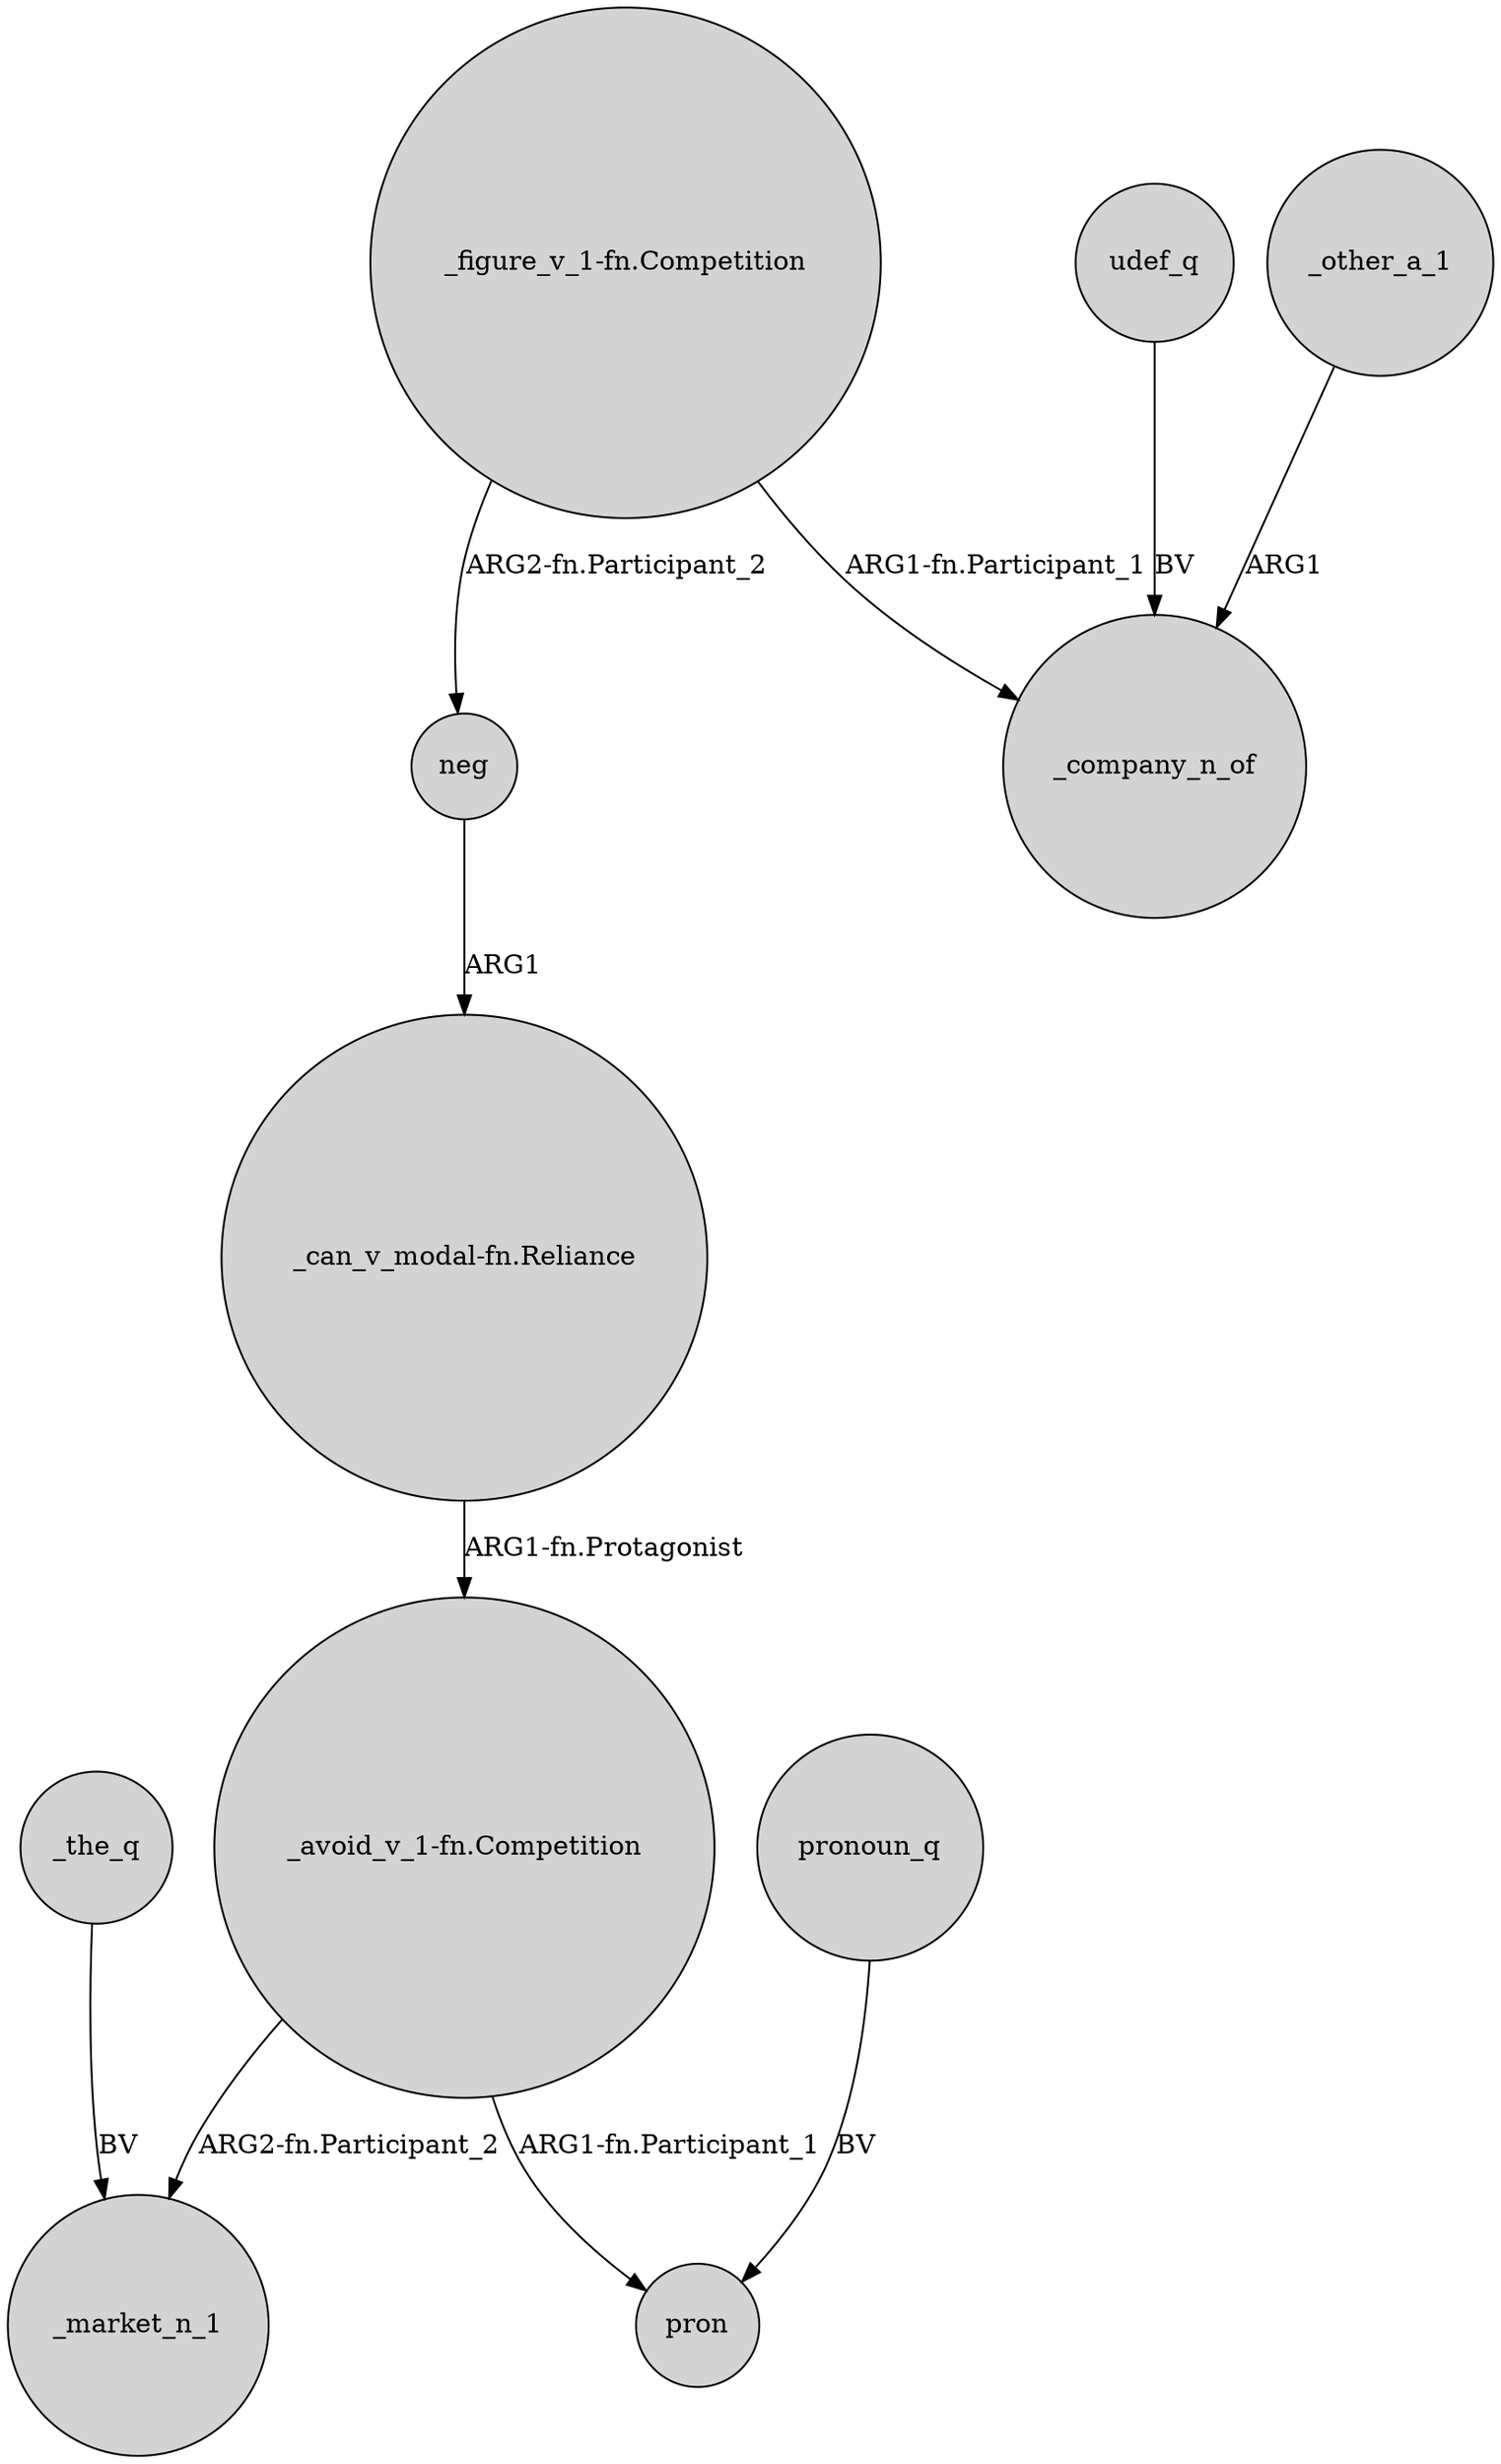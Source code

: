 digraph {
	node [shape=circle style=filled]
	"_figure_v_1-fn.Competition" -> _company_n_of [label="ARG1-fn.Participant_1"]
	neg -> "_can_v_modal-fn.Reliance" [label=ARG1]
	"_can_v_modal-fn.Reliance" -> "_avoid_v_1-fn.Competition" [label="ARG1-fn.Protagonist"]
	udef_q -> _company_n_of [label=BV]
	"_avoid_v_1-fn.Competition" -> _market_n_1 [label="ARG2-fn.Participant_2"]
	_the_q -> _market_n_1 [label=BV]
	"_avoid_v_1-fn.Competition" -> pron [label="ARG1-fn.Participant_1"]
	pronoun_q -> pron [label=BV]
	"_figure_v_1-fn.Competition" -> neg [label="ARG2-fn.Participant_2"]
	_other_a_1 -> _company_n_of [label=ARG1]
}

